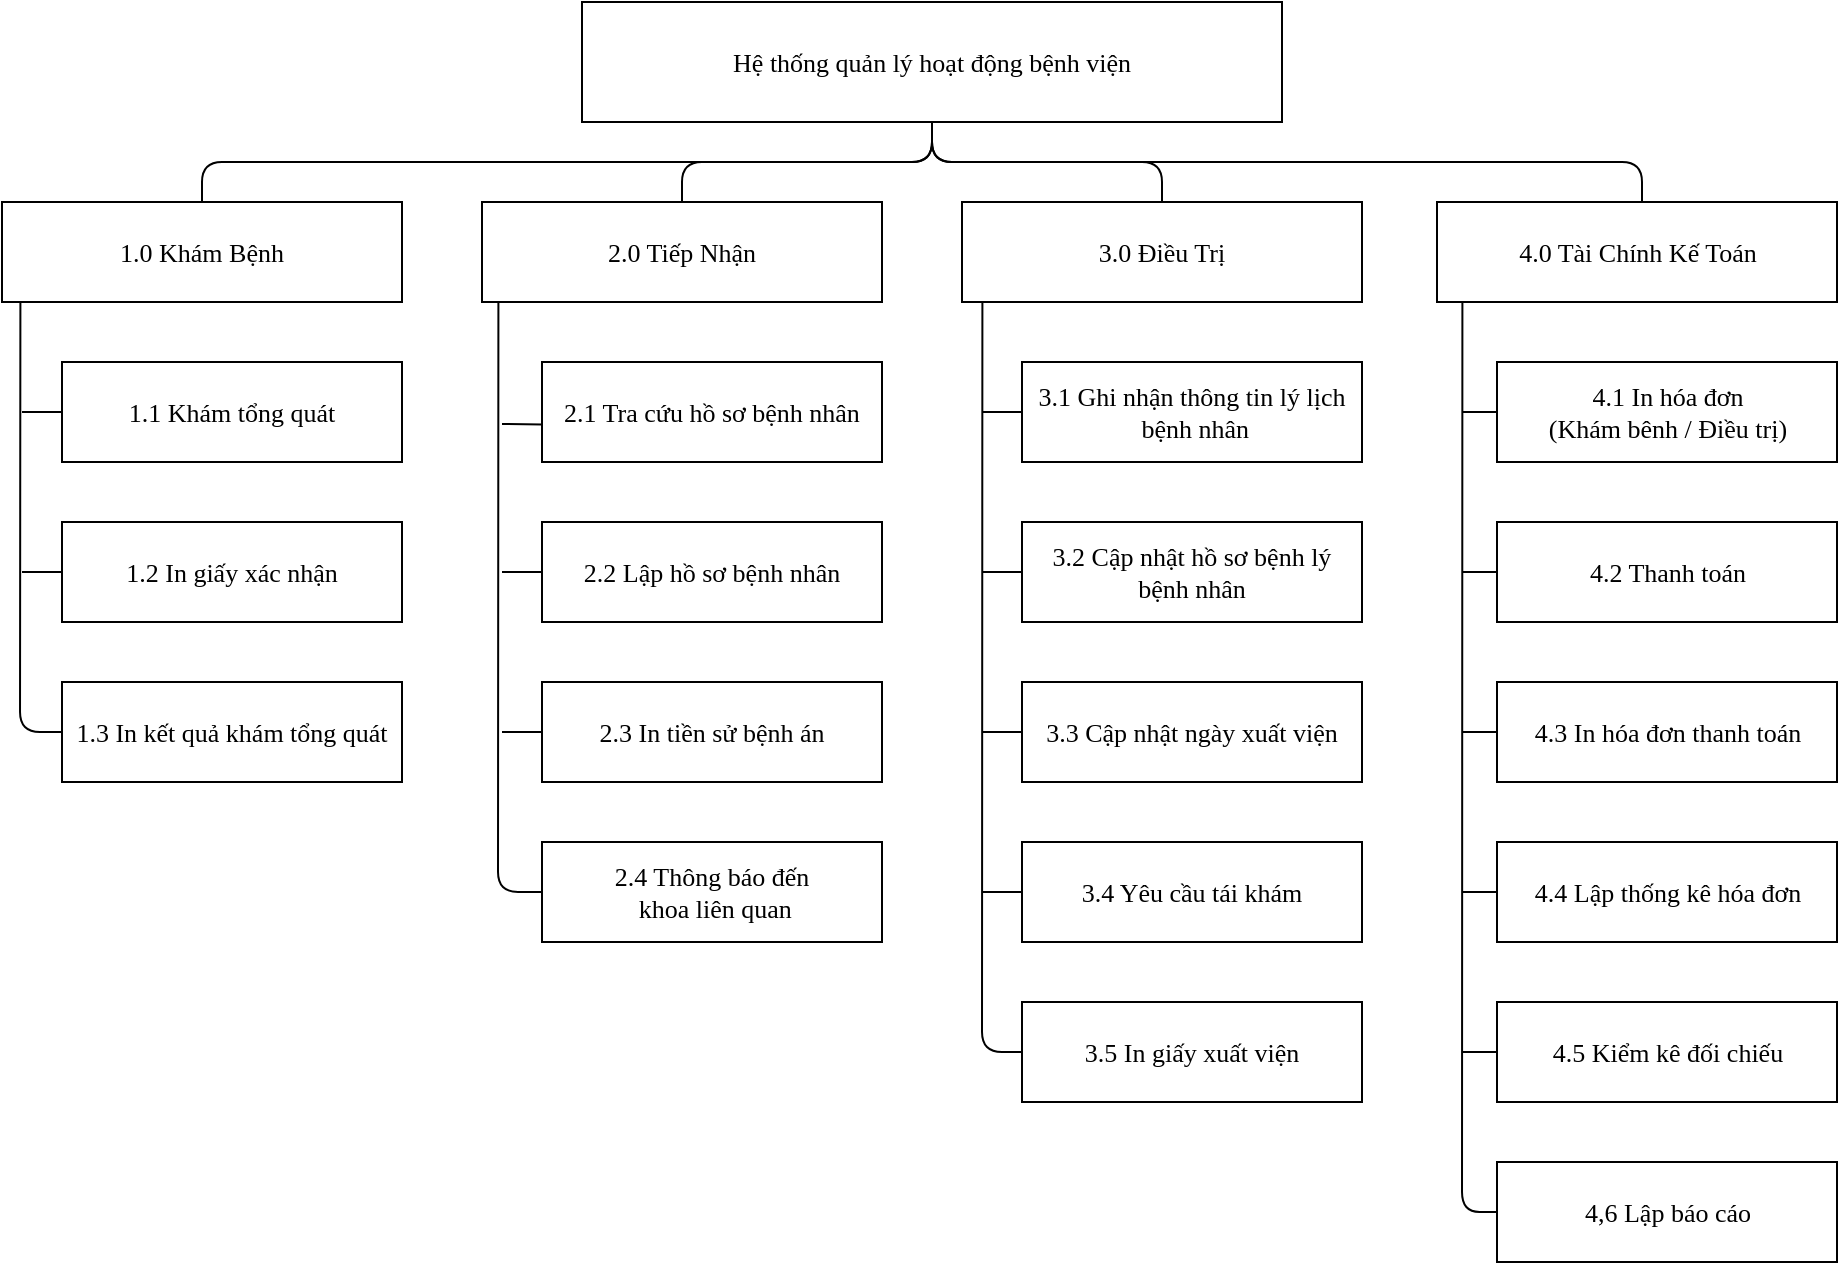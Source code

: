 <mxfile version="13.10.0" type="github">
  <diagram id="KvaNWkCoYmiCyT0ZWtry" name="Page-1">
    <mxGraphModel dx="1019" dy="456" grid="1" gridSize="10" guides="1" tooltips="1" connect="1" arrows="1" fold="1" page="1" pageScale="1" pageWidth="850" pageHeight="1100" math="0" shadow="0">
      <root>
        <mxCell id="0" />
        <mxCell id="1" parent="0" />
        <mxCell id="vkGjbb_7PXERbVB5Fccl-1" value="Hệ thống quản lý hoạt động bệnh viện" style="rounded=0;whiteSpace=wrap;html=1;fontFamily=Times New Roman;fontSize=13;" parent="1" vertex="1">
          <mxGeometry x="330" y="20" width="350" height="60" as="geometry" />
        </mxCell>
        <mxCell id="vkGjbb_7PXERbVB5Fccl-2" value="1.0 Khám Bệnh" style="rounded=0;whiteSpace=wrap;html=1;fontFamily=Times New Roman;fontSize=13;" parent="1" vertex="1">
          <mxGeometry x="40" y="120" width="200" height="50" as="geometry" />
        </mxCell>
        <mxCell id="vkGjbb_7PXERbVB5Fccl-3" value="1.1 Khám tổng quát" style="rounded=0;whiteSpace=wrap;html=1;fontFamily=Times New Roman;fontSize=13;" parent="1" vertex="1">
          <mxGeometry x="70" y="200" width="170" height="50" as="geometry" />
        </mxCell>
        <mxCell id="vkGjbb_7PXERbVB5Fccl-5" value="2.0 Tiếp Nhận" style="rounded=0;whiteSpace=wrap;html=1;fontFamily=Times New Roman;fontSize=13;" parent="1" vertex="1">
          <mxGeometry x="280" y="120" width="200" height="50" as="geometry" />
        </mxCell>
        <mxCell id="vkGjbb_7PXERbVB5Fccl-6" value="2.1 Tra cứu hồ sơ bệnh nhân" style="rounded=0;whiteSpace=wrap;html=1;fontFamily=Times New Roman;fontSize=13;" parent="1" vertex="1">
          <mxGeometry x="310" y="200" width="170" height="50" as="geometry" />
        </mxCell>
        <mxCell id="vkGjbb_7PXERbVB5Fccl-7" value="2.2 Lập hồ sơ bệnh nhân" style="rounded=0;whiteSpace=wrap;html=1;fontFamily=Times New Roman;fontSize=13;" parent="1" vertex="1">
          <mxGeometry x="310" y="280" width="170" height="50" as="geometry" />
        </mxCell>
        <mxCell id="vkGjbb_7PXERbVB5Fccl-8" value="2.3 In tiền sử bệnh án" style="rounded=0;whiteSpace=wrap;html=1;fontFamily=Times New Roman;fontSize=13;" parent="1" vertex="1">
          <mxGeometry x="310" y="360" width="170" height="50" as="geometry" />
        </mxCell>
        <mxCell id="vkGjbb_7PXERbVB5Fccl-9" value="1.2 In giấy xác nhận" style="rounded=0;whiteSpace=wrap;html=1;fontFamily=Times New Roman;fontSize=13;" parent="1" vertex="1">
          <mxGeometry x="70" y="280" width="170" height="50" as="geometry" />
        </mxCell>
        <mxCell id="vkGjbb_7PXERbVB5Fccl-10" value="1.3 In kết quả khám tổng quát" style="rounded=0;whiteSpace=wrap;html=1;fontFamily=Times New Roman;fontSize=13;" parent="1" vertex="1">
          <mxGeometry x="70" y="360" width="170" height="50" as="geometry" />
        </mxCell>
        <mxCell id="vkGjbb_7PXERbVB5Fccl-14" value="3.0 Điều Trị" style="rounded=0;whiteSpace=wrap;html=1;fontFamily=Times New Roman;fontSize=13;" parent="1" vertex="1">
          <mxGeometry x="520" y="120" width="200" height="50" as="geometry" />
        </mxCell>
        <mxCell id="vkGjbb_7PXERbVB5Fccl-20" value="3.1 Ghi nhận thông tin lý lịch&lt;br style=&quot;font-size: 13px;&quot;&gt;&amp;nbsp;bệnh nhân" style="rounded=0;whiteSpace=wrap;html=1;fontFamily=Times New Roman;fontSize=13;" parent="1" vertex="1">
          <mxGeometry x="550" y="200" width="170" height="50" as="geometry" />
        </mxCell>
        <mxCell id="vkGjbb_7PXERbVB5Fccl-21" value="3.2 Cập nhật hồ sơ bệnh lý &lt;br style=&quot;font-size: 13px;&quot;&gt;bệnh nhân" style="rounded=0;whiteSpace=wrap;html=1;fontFamily=Times New Roman;fontSize=13;" parent="1" vertex="1">
          <mxGeometry x="550" y="280" width="170" height="50" as="geometry" />
        </mxCell>
        <mxCell id="vkGjbb_7PXERbVB5Fccl-22" value="3.3 Cập nhật ngày xuất viện" style="rounded=0;whiteSpace=wrap;html=1;fontFamily=Times New Roman;fontSize=13;" parent="1" vertex="1">
          <mxGeometry x="550" y="360" width="170" height="50" as="geometry" />
        </mxCell>
        <mxCell id="vkGjbb_7PXERbVB5Fccl-24" value="3.4 Yêu cầu tái khám" style="rounded=0;whiteSpace=wrap;html=1;fontFamily=Times New Roman;fontSize=13;" parent="1" vertex="1">
          <mxGeometry x="550" y="440" width="170" height="50" as="geometry" />
        </mxCell>
        <mxCell id="vkGjbb_7PXERbVB5Fccl-25" value="3.5 In giấy xuất viện" style="rounded=0;whiteSpace=wrap;html=1;fontFamily=Times New Roman;fontSize=13;" parent="1" vertex="1">
          <mxGeometry x="550" y="520" width="170" height="50" as="geometry" />
        </mxCell>
        <mxCell id="vkGjbb_7PXERbVB5Fccl-27" value="4.0 Tài Chính Kế Toán" style="rounded=0;whiteSpace=wrap;html=1;fontFamily=Times New Roman;fontSize=13;" parent="1" vertex="1">
          <mxGeometry x="757.5" y="120" width="200" height="50" as="geometry" />
        </mxCell>
        <mxCell id="vkGjbb_7PXERbVB5Fccl-28" value="4.4 Lập thống kê hóa đơn" style="rounded=0;whiteSpace=wrap;html=1;fontFamily=Times New Roman;fontSize=13;" parent="1" vertex="1">
          <mxGeometry x="787.5" y="440" width="170" height="50" as="geometry" />
        </mxCell>
        <mxCell id="vkGjbb_7PXERbVB5Fccl-29" value="4.5 Kiểm kê đối chiếu" style="rounded=0;whiteSpace=wrap;html=1;fontFamily=Times New Roman;fontSize=13;" parent="1" vertex="1">
          <mxGeometry x="787.5" y="520" width="170" height="50" as="geometry" />
        </mxCell>
        <mxCell id="vkGjbb_7PXERbVB5Fccl-30" value="4,6 Lập báo cáo" style="rounded=0;whiteSpace=wrap;html=1;fontFamily=Times New Roman;fontSize=13;" parent="1" vertex="1">
          <mxGeometry x="787.5" y="600" width="170" height="50" as="geometry" />
        </mxCell>
        <mxCell id="1rvTci8TLG_Ej2rMH8-D-1" value="4.1 In hóa đơn&lt;br style=&quot;font-size: 13px;&quot;&gt;(Khám bênh / Điều trị)" style="rounded=0;whiteSpace=wrap;html=1;fontFamily=Times New Roman;fontSize=13;" parent="1" vertex="1">
          <mxGeometry x="787.5" y="200" width="170" height="50" as="geometry" />
        </mxCell>
        <mxCell id="1rvTci8TLG_Ej2rMH8-D-2" value="2.4 Thông báo đến&lt;br style=&quot;font-size: 13px;&quot;&gt;&amp;nbsp;khoa liên quan" style="rounded=0;whiteSpace=wrap;html=1;fontFamily=Times New Roman;fontSize=13;" parent="1" vertex="1">
          <mxGeometry x="310" y="440" width="170" height="50" as="geometry" />
        </mxCell>
        <mxCell id="1rvTci8TLG_Ej2rMH8-D-3" value="4.2 Thanh toán" style="rounded=0;whiteSpace=wrap;html=1;fontFamily=Times New Roman;fontSize=13;" parent="1" vertex="1">
          <mxGeometry x="787.5" y="280" width="170" height="50" as="geometry" />
        </mxCell>
        <mxCell id="SjsnrAQo-cKiICR7nJu3-5" value="" style="endArrow=none;html=1;entryX=0.046;entryY=1.005;entryDx=0;entryDy=0;entryPerimeter=0;exitX=0;exitY=0.5;exitDx=0;exitDy=0;fontFamily=Times New Roman;fontSize=13;" parent="1" target="vkGjbb_7PXERbVB5Fccl-2" edge="1" source="vkGjbb_7PXERbVB5Fccl-10">
          <mxGeometry width="50" height="50" relative="1" as="geometry">
            <mxPoint x="70.0" y="305" as="sourcePoint" />
            <mxPoint x="480" y="310" as="targetPoint" />
            <Array as="points">
              <mxPoint x="49" y="385" />
            </Array>
          </mxGeometry>
        </mxCell>
        <mxCell id="SjsnrAQo-cKiICR7nJu3-6" value="" style="endArrow=none;html=1;entryX=0;entryY=0.5;entryDx=0;entryDy=0;fontFamily=Times New Roman;fontSize=13;" parent="1" target="vkGjbb_7PXERbVB5Fccl-3" edge="1">
          <mxGeometry width="50" height="50" relative="1" as="geometry">
            <mxPoint x="50" y="225" as="sourcePoint" />
            <mxPoint x="60" y="220" as="targetPoint" />
          </mxGeometry>
        </mxCell>
        <mxCell id="SjsnrAQo-cKiICR7nJu3-15" value="" style="endArrow=none;html=1;entryX=0.041;entryY=1.005;entryDx=0;entryDy=0;entryPerimeter=0;exitX=0;exitY=0.5;exitDx=0;exitDy=0;fontFamily=Times New Roman;fontSize=13;" parent="1" target="vkGjbb_7PXERbVB5Fccl-5" edge="1" source="1rvTci8TLG_Ej2rMH8-D-2">
          <mxGeometry width="50" height="50" relative="1" as="geometry">
            <mxPoint x="288" y="470" as="sourcePoint" />
            <mxPoint x="280" y="230" as="targetPoint" />
            <Array as="points">
              <mxPoint x="288" y="465" />
            </Array>
          </mxGeometry>
        </mxCell>
        <mxCell id="SjsnrAQo-cKiICR7nJu3-16" value="" style="endArrow=none;html=1;entryX=0.001;entryY=0.625;entryDx=0;entryDy=0;entryPerimeter=0;fontFamily=Times New Roman;fontSize=13;" parent="1" target="vkGjbb_7PXERbVB5Fccl-6" edge="1">
          <mxGeometry width="50" height="50" relative="1" as="geometry">
            <mxPoint x="290" y="231" as="sourcePoint" />
            <mxPoint x="570" y="250" as="targetPoint" />
          </mxGeometry>
        </mxCell>
        <mxCell id="SjsnrAQo-cKiICR7nJu3-19" value="" style="endArrow=none;html=1;entryX=0;entryY=0.5;entryDx=0;entryDy=0;fontFamily=Times New Roman;fontSize=13;" parent="1" edge="1" target="vkGjbb_7PXERbVB5Fccl-8">
          <mxGeometry width="50" height="50" relative="1" as="geometry">
            <mxPoint x="290" y="385" as="sourcePoint" />
            <mxPoint x="330" y="380" as="targetPoint" />
          </mxGeometry>
        </mxCell>
        <mxCell id="QlhlDFK_KPoEQuUJrzWE-2" value="" style="endArrow=none;html=1;entryX=0.041;entryY=1.005;entryDx=0;entryDy=0;entryPerimeter=0;exitX=0;exitY=0.5;exitDx=0;exitDy=0;fontFamily=Times New Roman;fontSize=13;" edge="1" parent="1" source="vkGjbb_7PXERbVB5Fccl-25">
          <mxGeometry width="50" height="50" relative="1" as="geometry">
            <mxPoint x="550.0" y="465" as="sourcePoint" />
            <mxPoint x="530.2" y="170" as="targetPoint" />
            <Array as="points">
              <mxPoint x="530" y="545" />
            </Array>
          </mxGeometry>
        </mxCell>
        <mxCell id="QlhlDFK_KPoEQuUJrzWE-5" value="" style="endArrow=none;html=1;entryX=0;entryY=0.5;entryDx=0;entryDy=0;fontFamily=Times New Roman;fontSize=13;" edge="1" parent="1" target="vkGjbb_7PXERbVB5Fccl-7">
          <mxGeometry width="50" height="50" relative="1" as="geometry">
            <mxPoint x="290" y="305" as="sourcePoint" />
            <mxPoint x="400" y="280" as="targetPoint" />
          </mxGeometry>
        </mxCell>
        <mxCell id="QlhlDFK_KPoEQuUJrzWE-9" value="" style="endArrow=none;html=1;entryX=0;entryY=0.5;entryDx=0;entryDy=0;fontFamily=Times New Roman;fontSize=13;" edge="1" parent="1" target="vkGjbb_7PXERbVB5Fccl-20">
          <mxGeometry width="50" height="50" relative="1" as="geometry">
            <mxPoint x="530" y="225" as="sourcePoint" />
            <mxPoint x="560" y="210" as="targetPoint" />
          </mxGeometry>
        </mxCell>
        <mxCell id="QlhlDFK_KPoEQuUJrzWE-10" value="" style="endArrow=none;html=1;entryX=0;entryY=0.5;entryDx=0;entryDy=0;fontFamily=Times New Roman;fontSize=13;" edge="1" parent="1" target="vkGjbb_7PXERbVB5Fccl-21">
          <mxGeometry width="50" height="50" relative="1" as="geometry">
            <mxPoint x="530" y="305" as="sourcePoint" />
            <mxPoint x="560" y="210" as="targetPoint" />
          </mxGeometry>
        </mxCell>
        <mxCell id="QlhlDFK_KPoEQuUJrzWE-11" value="" style="endArrow=none;html=1;entryX=0;entryY=0.5;entryDx=0;entryDy=0;fontFamily=Times New Roman;fontSize=13;" edge="1" parent="1" target="vkGjbb_7PXERbVB5Fccl-22">
          <mxGeometry width="50" height="50" relative="1" as="geometry">
            <mxPoint x="530" y="385" as="sourcePoint" />
            <mxPoint x="610" y="290" as="targetPoint" />
          </mxGeometry>
        </mxCell>
        <mxCell id="QlhlDFK_KPoEQuUJrzWE-15" value="" style="endArrow=none;html=1;entryX=0.041;entryY=1.005;entryDx=0;entryDy=0;entryPerimeter=0;exitX=0;exitY=0.5;exitDx=0;exitDy=0;fontFamily=Times New Roman;fontSize=13;" edge="1" parent="1" source="vkGjbb_7PXERbVB5Fccl-30">
          <mxGeometry width="50" height="50" relative="1" as="geometry">
            <mxPoint x="790" y="475" as="sourcePoint" />
            <mxPoint x="770.2" y="170" as="targetPoint" />
            <Array as="points">
              <mxPoint x="770" y="625" />
            </Array>
          </mxGeometry>
        </mxCell>
        <mxCell id="QlhlDFK_KPoEQuUJrzWE-16" value="" style="endArrow=none;html=1;entryX=0;entryY=0.5;entryDx=0;entryDy=0;fontFamily=Times New Roman;fontSize=13;" edge="1" parent="1" target="1rvTci8TLG_Ej2rMH8-D-1">
          <mxGeometry width="50" height="50" relative="1" as="geometry">
            <mxPoint x="770" y="225" as="sourcePoint" />
            <mxPoint x="770" y="210" as="targetPoint" />
          </mxGeometry>
        </mxCell>
        <mxCell id="QlhlDFK_KPoEQuUJrzWE-18" value="" style="endArrow=none;html=1;entryX=0;entryY=0.5;entryDx=0;entryDy=0;fontFamily=Times New Roman;fontSize=13;" edge="1" parent="1" target="1rvTci8TLG_Ej2rMH8-D-3">
          <mxGeometry width="50" height="50" relative="1" as="geometry">
            <mxPoint x="770" y="305" as="sourcePoint" />
            <mxPoint x="770" y="250" as="targetPoint" />
          </mxGeometry>
        </mxCell>
        <mxCell id="QlhlDFK_KPoEQuUJrzWE-19" value="" style="endArrow=none;html=1;entryX=0;entryY=0.5;entryDx=0;entryDy=0;fontFamily=Times New Roman;fontSize=13;" edge="1" parent="1" target="vkGjbb_7PXERbVB5Fccl-28">
          <mxGeometry width="50" height="50" relative="1" as="geometry">
            <mxPoint x="770" y="465" as="sourcePoint" />
            <mxPoint x="770" y="410" as="targetPoint" />
          </mxGeometry>
        </mxCell>
        <mxCell id="QlhlDFK_KPoEQuUJrzWE-20" value="" style="endArrow=none;html=1;entryX=0;entryY=0.5;entryDx=0;entryDy=0;fontFamily=Times New Roman;fontSize=13;" edge="1" parent="1" target="vkGjbb_7PXERbVB5Fccl-29">
          <mxGeometry width="50" height="50" relative="1" as="geometry">
            <mxPoint x="770" y="545" as="sourcePoint" />
            <mxPoint x="770" y="540" as="targetPoint" />
          </mxGeometry>
        </mxCell>
        <mxCell id="QlhlDFK_KPoEQuUJrzWE-21" value="4.3 In hóa đơn thanh toán" style="rounded=0;whiteSpace=wrap;html=1;fontFamily=Times New Roman;fontSize=13;" vertex="1" parent="1">
          <mxGeometry x="787.5" y="360" width="170" height="50" as="geometry" />
        </mxCell>
        <mxCell id="QlhlDFK_KPoEQuUJrzWE-22" value="" style="endArrow=none;html=1;entryX=0;entryY=0.5;entryDx=0;entryDy=0;fontFamily=Times New Roman;fontSize=13;" edge="1" parent="1" target="QlhlDFK_KPoEQuUJrzWE-21">
          <mxGeometry width="50" height="50" relative="1" as="geometry">
            <mxPoint x="770" y="385" as="sourcePoint" />
            <mxPoint x="797.5" y="475" as="targetPoint" />
          </mxGeometry>
        </mxCell>
        <mxCell id="QlhlDFK_KPoEQuUJrzWE-24" value="" style="endArrow=none;html=1;entryX=0;entryY=0.5;entryDx=0;entryDy=0;fontFamily=Times New Roman;fontSize=13;" edge="1" parent="1" target="vkGjbb_7PXERbVB5Fccl-9">
          <mxGeometry width="50" height="50" relative="1" as="geometry">
            <mxPoint x="50" y="305" as="sourcePoint" />
            <mxPoint x="660" y="380" as="targetPoint" />
          </mxGeometry>
        </mxCell>
        <mxCell id="QlhlDFK_KPoEQuUJrzWE-26" value="" style="endArrow=none;html=1;entryX=0;entryY=0.5;entryDx=0;entryDy=0;fontFamily=Times New Roman;fontSize=13;" edge="1" parent="1" target="vkGjbb_7PXERbVB5Fccl-24">
          <mxGeometry width="50" height="50" relative="1" as="geometry">
            <mxPoint x="530" y="465" as="sourcePoint" />
            <mxPoint x="660" y="370" as="targetPoint" />
          </mxGeometry>
        </mxCell>
        <mxCell id="QlhlDFK_KPoEQuUJrzWE-34" value="" style="endArrow=none;html=1;entryX=0.5;entryY=1;entryDx=0;entryDy=0;exitX=0.5;exitY=0;exitDx=0;exitDy=0;fontFamily=Times New Roman;fontSize=13;" edge="1" parent="1" source="vkGjbb_7PXERbVB5Fccl-2" target="vkGjbb_7PXERbVB5Fccl-1">
          <mxGeometry width="50" height="50" relative="1" as="geometry">
            <mxPoint x="610" y="320" as="sourcePoint" />
            <mxPoint x="660" y="270" as="targetPoint" />
            <Array as="points">
              <mxPoint x="140" y="100" />
              <mxPoint x="505" y="100" />
            </Array>
          </mxGeometry>
        </mxCell>
        <mxCell id="QlhlDFK_KPoEQuUJrzWE-35" value="" style="endArrow=none;html=1;entryX=0.5;entryY=1;entryDx=0;entryDy=0;exitX=0.5;exitY=0;exitDx=0;exitDy=0;fontFamily=Times New Roman;fontSize=13;" edge="1" parent="1" source="vkGjbb_7PXERbVB5Fccl-5" target="vkGjbb_7PXERbVB5Fccl-1">
          <mxGeometry width="50" height="50" relative="1" as="geometry">
            <mxPoint x="150.0" y="130" as="sourcePoint" />
            <mxPoint x="515.0" y="90" as="targetPoint" />
            <Array as="points">
              <mxPoint x="380" y="100" />
              <mxPoint x="505" y="100" />
            </Array>
          </mxGeometry>
        </mxCell>
        <mxCell id="QlhlDFK_KPoEQuUJrzWE-36" value="" style="endArrow=none;html=1;exitX=0.5;exitY=0;exitDx=0;exitDy=0;entryX=0.5;entryY=1;entryDx=0;entryDy=0;fontFamily=Times New Roman;fontSize=13;" edge="1" parent="1" source="vkGjbb_7PXERbVB5Fccl-14" target="vkGjbb_7PXERbVB5Fccl-1">
          <mxGeometry width="50" height="50" relative="1" as="geometry">
            <mxPoint x="390" y="130" as="sourcePoint" />
            <mxPoint x="540" y="100" as="targetPoint" />
            <Array as="points">
              <mxPoint x="620" y="100" />
              <mxPoint x="505" y="100" />
            </Array>
          </mxGeometry>
        </mxCell>
        <mxCell id="QlhlDFK_KPoEQuUJrzWE-37" value="" style="endArrow=none;html=1;entryX=0.5;entryY=1;entryDx=0;entryDy=0;fontFamily=Times New Roman;fontSize=13;" edge="1" parent="1" target="vkGjbb_7PXERbVB5Fccl-1">
          <mxGeometry width="50" height="50" relative="1" as="geometry">
            <mxPoint x="860" y="120" as="sourcePoint" />
            <mxPoint x="515" y="90" as="targetPoint" />
            <Array as="points">
              <mxPoint x="860" y="100" />
              <mxPoint x="505" y="100" />
            </Array>
          </mxGeometry>
        </mxCell>
      </root>
    </mxGraphModel>
  </diagram>
</mxfile>

